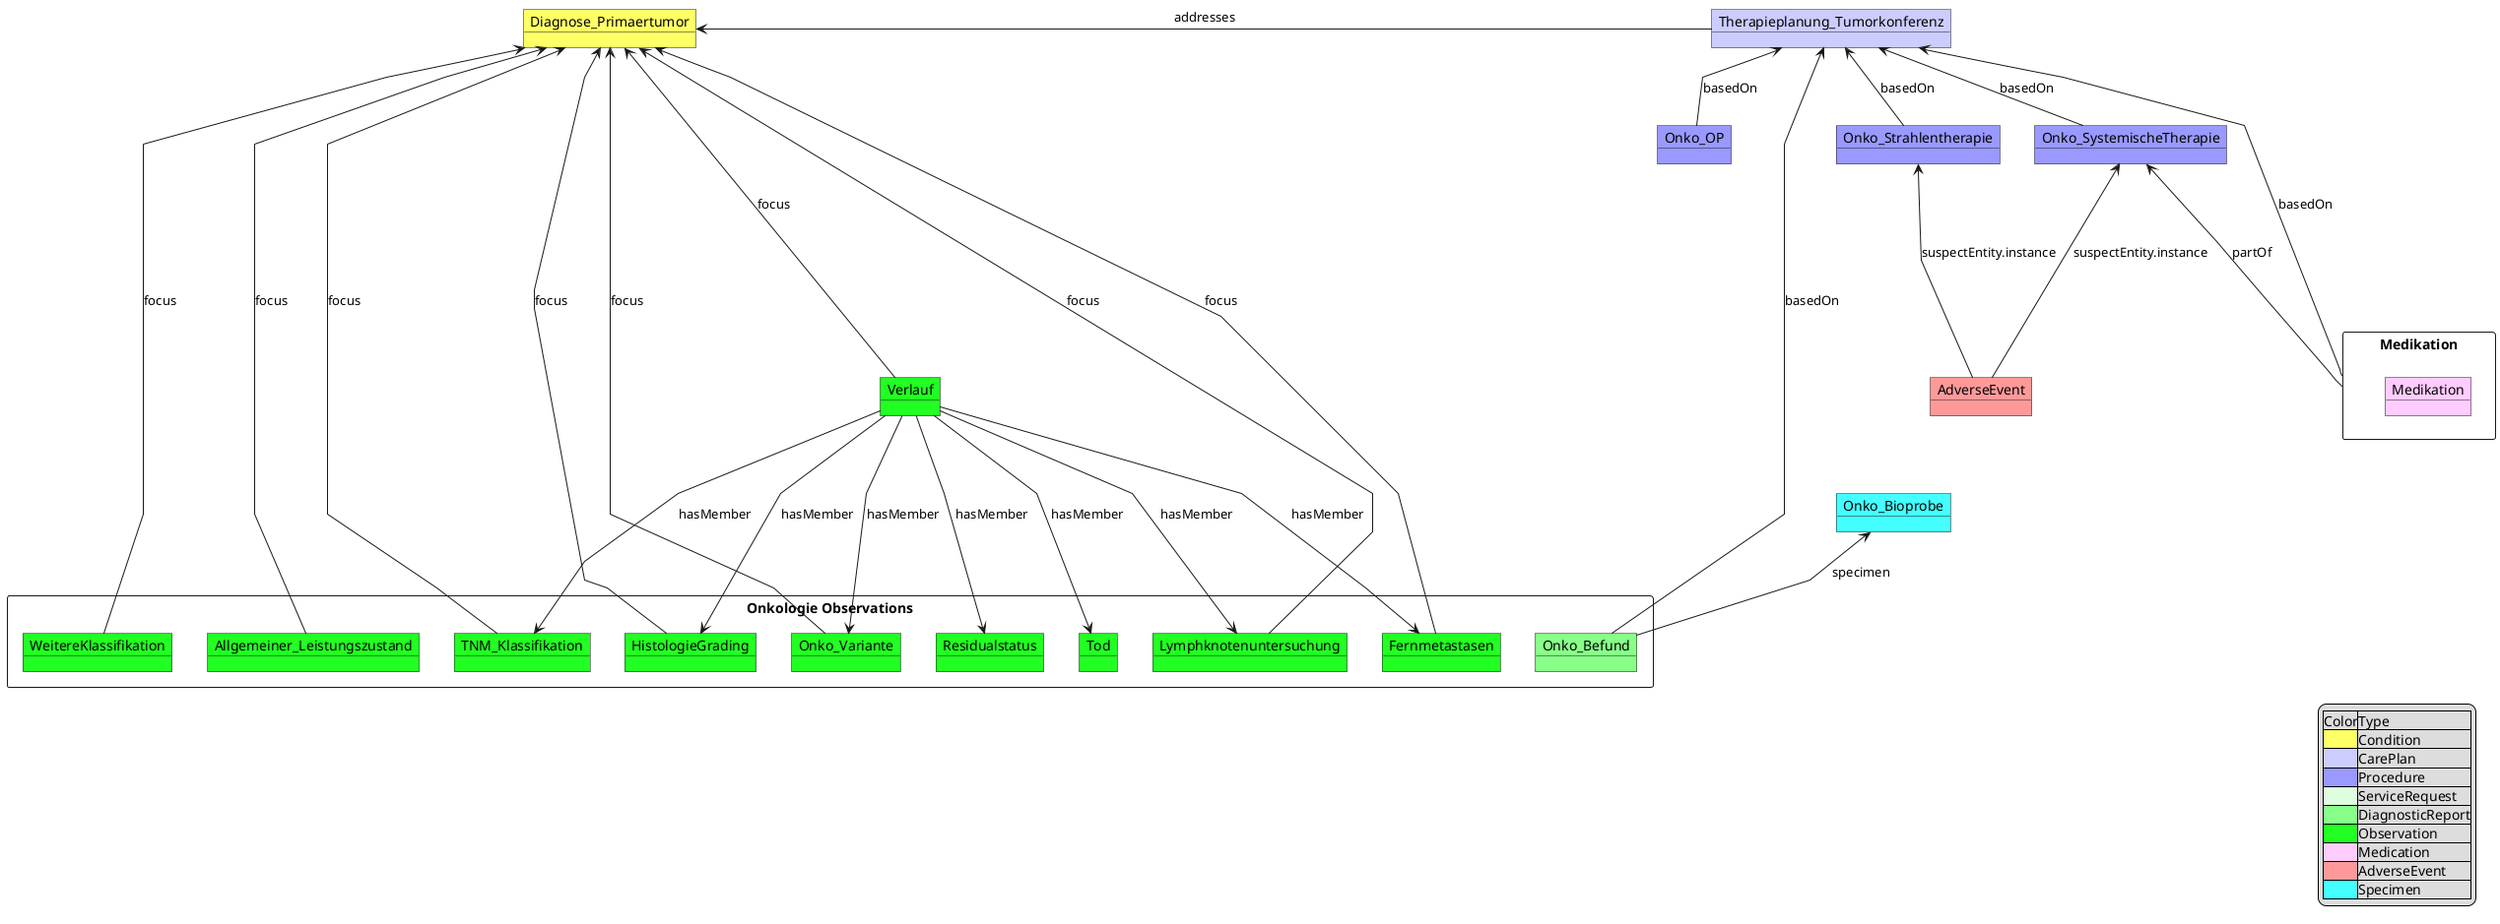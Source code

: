 //skinparam linetype polyline 
//skinparam linetype ortho
@startuml MII_Onko_UML_Relations_v1
skinparam linetype polyline
object Onko_OP #9999FF
object Onko_Strahlentherapie #9999FF
object Onko_SystemischeTherapie #9999FF
object Therapieplanung_Tumorkonferenz #CCCCFF

Therapieplanung_Tumorkonferenz <-- Onko_OP: basedOn 
Therapieplanung_Tumorkonferenz <-- Onko_Strahlentherapie: basedOn
Therapieplanung_Tumorkonferenz <-- Onko_SystemischeTherapie: basedOn
rectangle "Medikation" {
    object Medikation #FFCCFF
}
Onko_SystemischeTherapie <--- Medikation : partOf 
Therapieplanung_Tumorkonferenz <--- Medikation: basedOn
object Diagnose_Primaertumor #FFFF66

rectangle "Onkologie Observations"{
    object Onko_Variante #22FF22
    object Fernmetastasen #22FF22
    object TNM_Klassifikation #22FF22
    object WeitereKlassifikation #22FF22 
    object Lymphknotenuntersuchung #22FF22
    object HistologieGrading #22FF22
    object Residualstatus #22FF22
    object Allgemeiner_Leistungszustand #22FF22
    object Tod #22FF22
    object Onko_Befund #88FF88

}

Diagnose_Primaertumor <--- TNM_Klassifikation: focus
Diagnose_Primaertumor <-right--  Therapieplanung_Tumorkonferenz : addresses
Diagnose_Primaertumor <--- Lymphknotenuntersuchung: focus
Diagnose_Primaertumor <--- HistologieGrading :focus
Diagnose_Primaertumor <--- Onko_Variante :focus
Diagnose_Primaertumor <--- WeitereKlassifikation: focus
Diagnose_Primaertumor <--- Allgemeiner_Leistungszustand :focus
Diagnose_Primaertumor <--- Fernmetastasen :focus

Therapieplanung_Tumorkonferenz <-right-- Onko_Befund  : basedOn

object Verlauf #22FF22
Diagnose_Primaertumor <----  Verlauf : focus
Verlauf ---> Tod: hasMember
Verlauf ---> TNM_Klassifikation:  hasMember
Verlauf --->  Lymphknotenuntersuchung : hasMember
Verlauf --->  HistologieGrading : hasMember
Verlauf ---> Fernmetastasen: hasMember
Verlauf ---> Residualstatus:  hasMember
Verlauf ---> Onko_Variante: hasMember

object Onko_Bioprobe #44FFFF 
Onko_Bioprobe <-- Onko_Befund : specimen

object AdverseEvent #FF9999
Onko_SystemischeTherapie <--- AdverseEvent: suspectEntity.instance
Onko_Strahlentherapie <--- AdverseEvent: suspectEntity.instance

legend right 
|Color|Type|
|<#FFFF66>|Condition|
|<#CCCCFF>|CarePlan|
|<#9999FF>|Procedure|
|<#DDFFDD>|ServiceRequest|
|<#88FF88>|DiagnosticReport|
|<#22FF22>|Observation|
|<#FFCCFF>|Medication|
|<#FF9999>|AdverseEvent|
|<#44FFFF>|Specimen|
endlegend


@enduml